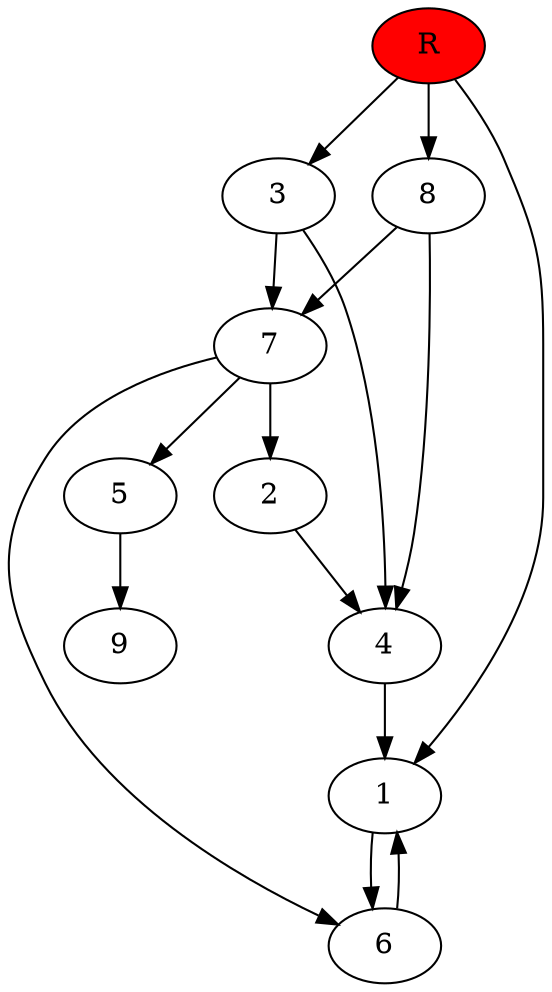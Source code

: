 digraph prb2228 {
	1
	2
	3
	4
	5
	6
	7
	8
	R [fillcolor="#ff0000" style=filled]
	1 -> 6
	2 -> 4
	3 -> 4
	3 -> 7
	4 -> 1
	5 -> 9
	6 -> 1
	7 -> 2
	7 -> 5
	7 -> 6
	8 -> 4
	8 -> 7
	R -> 1
	R -> 3
	R -> 8
}
